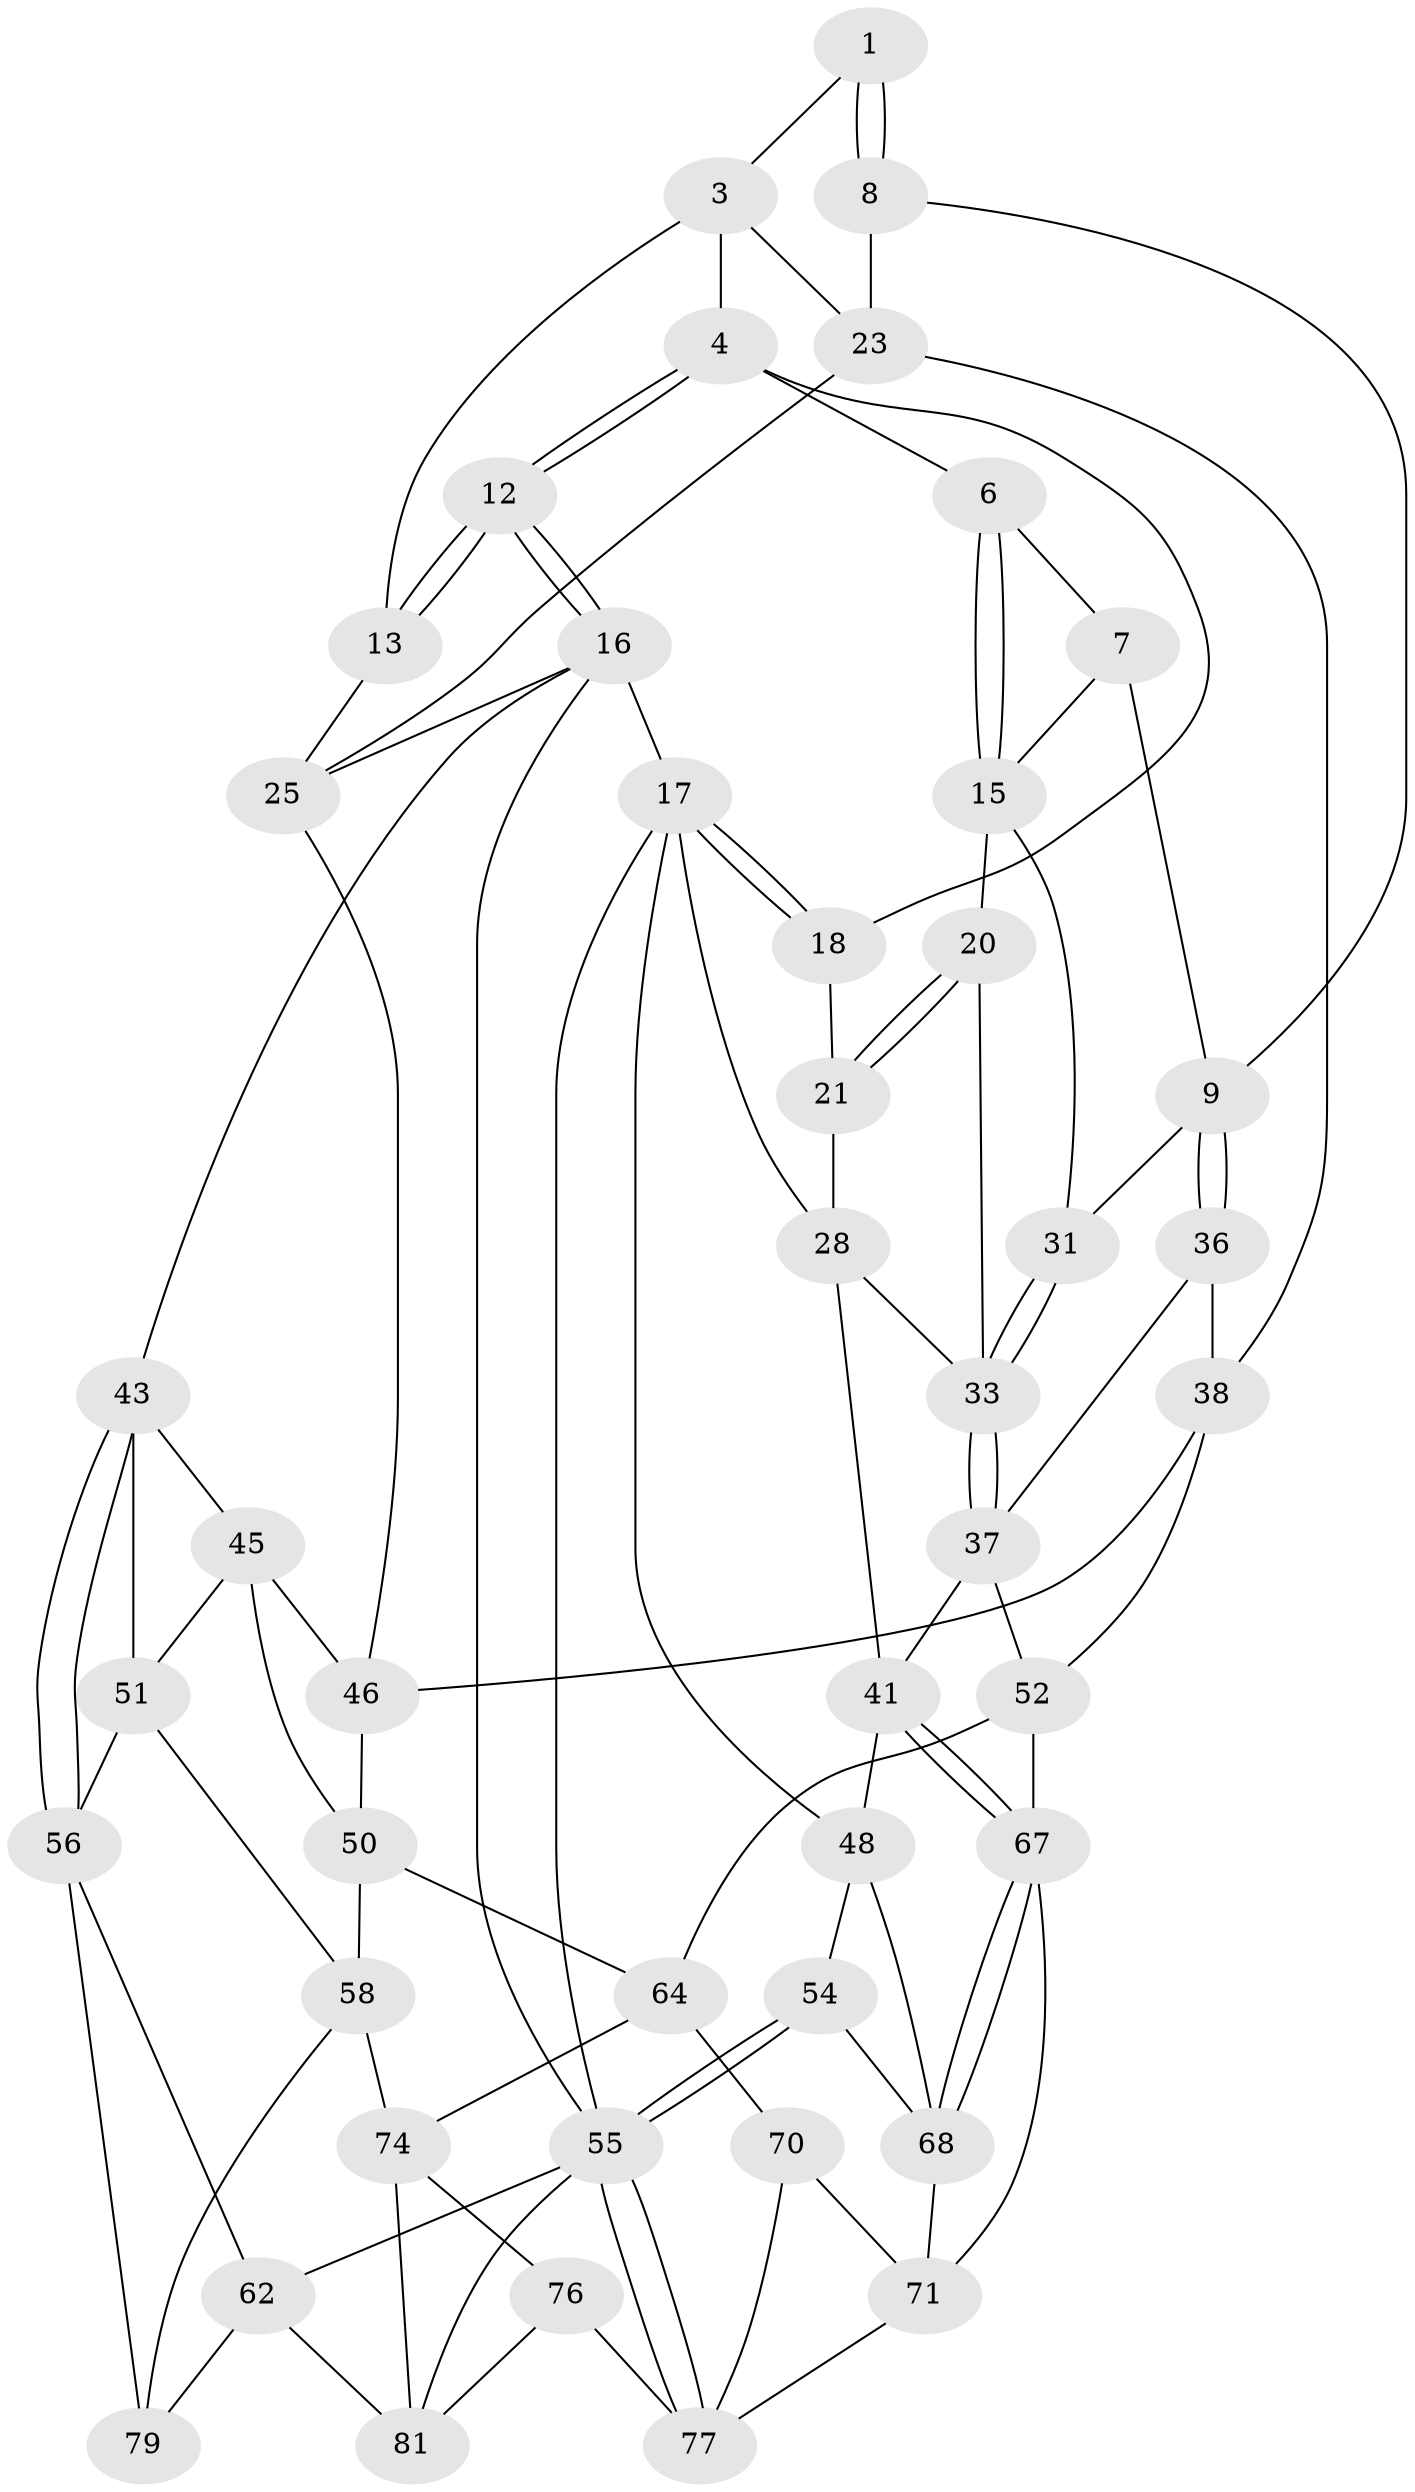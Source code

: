 // Generated by graph-tools (version 1.1) at 2025/52/02/27/25 19:52:36]
// undirected, 46 vertices, 101 edges
graph export_dot {
graph [start="1"]
  node [color=gray90,style=filled];
  1 [pos="+0.3892815233717014+0.07900737695787345",super="+2"];
  3 [pos="+0.6700435217974681+0",super="+14"];
  4 [pos="+0.6782129556989541+0",super="+5"];
  6 [pos="+0.23227723224680924+0"];
  7 [pos="+0.3374768537143184+0.053624848761105515",super="+11"];
  8 [pos="+0.4464728274515732+0.28596336957367274",super="+22"];
  9 [pos="+0.40637132793571407+0.29522942145143616",super="+10"];
  12 [pos="+1+0"];
  13 [pos="+0.8303478986166022+0.14437939521528206"];
  15 [pos="+0.24912491317995464+0.17255852086985918",super="+19"];
  16 [pos="+1+0",super="+30"];
  17 [pos="+0+0",super="+29"];
  18 [pos="+0+0"];
  20 [pos="+0.1934712789105687+0.2797713120273249",super="+32"];
  21 [pos="+0+0",super="+27"];
  23 [pos="+0.6862992823383275+0.318267942212794",super="+24"];
  25 [pos="+0.9137203156231748+0.21698587242922912",super="+26"];
  28 [pos="+0.04771252792172361+0.33194261888762444",super="+35"];
  31 [pos="+0.3674629410204611+0.2896481551936925"];
  33 [pos="+0.2503103355849135+0.3682187462117736",super="+34"];
  36 [pos="+0.3896613807201457+0.3454151874574907"];
  37 [pos="+0.31598421665555404+0.5030179856792832",super="+40"];
  38 [pos="+0.6028198699965633+0.4855196689960404",super="+39"];
  41 [pos="+0.25470472356661616+0.5727819147920432",super="+42"];
  43 [pos="+1+0.4119020055010083",super="+44"];
  45 [pos="+0.9291454211805433+0.421491189703736",super="+49"];
  46 [pos="+0.8547587032110023+0.37248687868545055",super="+47"];
  48 [pos="+0+0.5225336681768039",super="+53"];
  50 [pos="+0.742829725346369+0.5674838077014414",super="+60"];
  51 [pos="+0.8972329075427543+0.5896454813302411",super="+57"];
  52 [pos="+0.4882849722416899+0.5749446789547524",super="+66"];
  54 [pos="+0+1"];
  55 [pos="+0+1",super="+61"];
  56 [pos="+1+0.6674865687369886",super="+63"];
  58 [pos="+0.8668704460775936+0.7872423551789056",super="+59"];
  62 [pos="+1+1",super="+80"];
  64 [pos="+0.6212801995596964+0.7704995697627228",super="+65"];
  67 [pos="+0.21473496624026434+0.6932541136430003",super="+69"];
  68 [pos="+0.17061816232610255+0.7263885667363484",super="+73"];
  70 [pos="+0.45898645647772784+0.8342081238647653"];
  71 [pos="+0.3031888601981943+0.753675636569121",super="+72"];
  74 [pos="+0.7702635607800448+0.8624413052894305",super="+75"];
  76 [pos="+0.616420389136179+1"];
  77 [pos="+0.4702476455645513+1",super="+78"];
  79 [pos="+0.9511505609316367+0.8281006671181199"];
  81 [pos="+0.8851526918131906+0.9493234291906678",super="+82"];
  1 -- 8 [weight=2];
  1 -- 8;
  1 -- 3;
  3 -- 4;
  3 -- 13;
  3 -- 23;
  4 -- 12;
  4 -- 12;
  4 -- 18;
  4 -- 6;
  6 -- 7;
  6 -- 15;
  6 -- 15;
  7 -- 9;
  7 -- 15;
  8 -- 9;
  8 -- 23;
  9 -- 36;
  9 -- 36;
  9 -- 31;
  12 -- 13;
  12 -- 13;
  12 -- 16;
  12 -- 16;
  13 -- 25;
  15 -- 20;
  15 -- 31;
  16 -- 17;
  16 -- 25;
  16 -- 43;
  16 -- 55;
  17 -- 18;
  17 -- 18;
  17 -- 55;
  17 -- 48;
  17 -- 28;
  18 -- 21;
  20 -- 21 [weight=2];
  20 -- 21;
  20 -- 33;
  21 -- 28;
  23 -- 25;
  23 -- 38;
  25 -- 46;
  28 -- 41;
  28 -- 33;
  31 -- 33;
  31 -- 33;
  33 -- 37;
  33 -- 37;
  36 -- 37;
  36 -- 38;
  37 -- 41;
  37 -- 52;
  38 -- 52;
  38 -- 46;
  41 -- 67;
  41 -- 67;
  41 -- 48;
  43 -- 56;
  43 -- 56;
  43 -- 51;
  43 -- 45;
  45 -- 46;
  45 -- 50;
  45 -- 51;
  46 -- 50;
  48 -- 68;
  48 -- 54;
  50 -- 64;
  50 -- 58;
  51 -- 56;
  51 -- 58;
  52 -- 67;
  52 -- 64;
  54 -- 55;
  54 -- 55;
  54 -- 68;
  55 -- 77;
  55 -- 77;
  55 -- 81;
  55 -- 62;
  56 -- 62;
  56 -- 79;
  58 -- 79;
  58 -- 74;
  62 -- 81;
  62 -- 79;
  64 -- 74;
  64 -- 70;
  67 -- 68;
  67 -- 68;
  67 -- 71;
  68 -- 71;
  70 -- 71;
  70 -- 77;
  71 -- 77;
  74 -- 81;
  74 -- 76;
  76 -- 77;
  76 -- 81;
}
